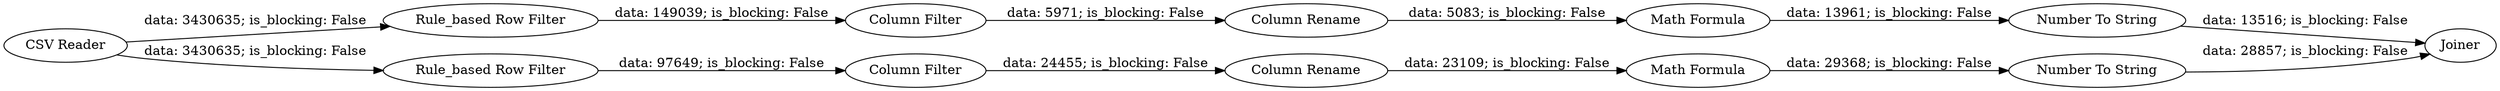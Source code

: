 digraph {
	"-3706944986704457248_17" [label="Number To String"]
	"-3706944986704457248_4" [label="Rule_based Row Filter"]
	"-3706944986704457248_20" [label=Joiner]
	"-3706944986704457248_6" [label="Column Filter"]
	"-3706944986704457248_7" [label="Column Rename"]
	"-3706944986704457248_18" [label="Math Formula"]
	"-3706944986704457248_10" [label="Column Filter"]
	"-3706944986704457248_9" [label="Rule_based Row Filter"]
	"-3706944986704457248_11" [label="Column Rename"]
	"-3706944986704457248_16" [label="Math Formula"]
	"-3706944986704457248_19" [label="Number To String"]
	"-3706944986704457248_1" [label="CSV Reader"]
	"-3706944986704457248_1" -> "-3706944986704457248_9" [label="data: 3430635; is_blocking: False"]
	"-3706944986704457248_16" -> "-3706944986704457248_17" [label="data: 29368; is_blocking: False"]
	"-3706944986704457248_6" -> "-3706944986704457248_7" [label="data: 5971; is_blocking: False"]
	"-3706944986704457248_4" -> "-3706944986704457248_6" [label="data: 149039; is_blocking: False"]
	"-3706944986704457248_18" -> "-3706944986704457248_19" [label="data: 13961; is_blocking: False"]
	"-3706944986704457248_10" -> "-3706944986704457248_11" [label="data: 24455; is_blocking: False"]
	"-3706944986704457248_17" -> "-3706944986704457248_20" [label="data: 28857; is_blocking: False"]
	"-3706944986704457248_9" -> "-3706944986704457248_10" [label="data: 97649; is_blocking: False"]
	"-3706944986704457248_11" -> "-3706944986704457248_16" [label="data: 23109; is_blocking: False"]
	"-3706944986704457248_1" -> "-3706944986704457248_4" [label="data: 3430635; is_blocking: False"]
	"-3706944986704457248_19" -> "-3706944986704457248_20" [label="data: 13516; is_blocking: False"]
	"-3706944986704457248_7" -> "-3706944986704457248_18" [label="data: 5083; is_blocking: False"]
	rankdir=LR
}
